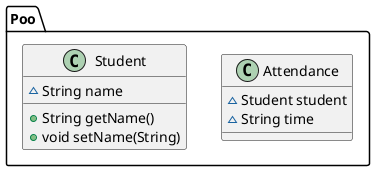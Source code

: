 @startuml
class Poo.Attendance {
   ~ Student student
   ~ String time
}

class Poo.Student {
   ~ String name
   + String getName()
   + void setName(String)
}
@enduml